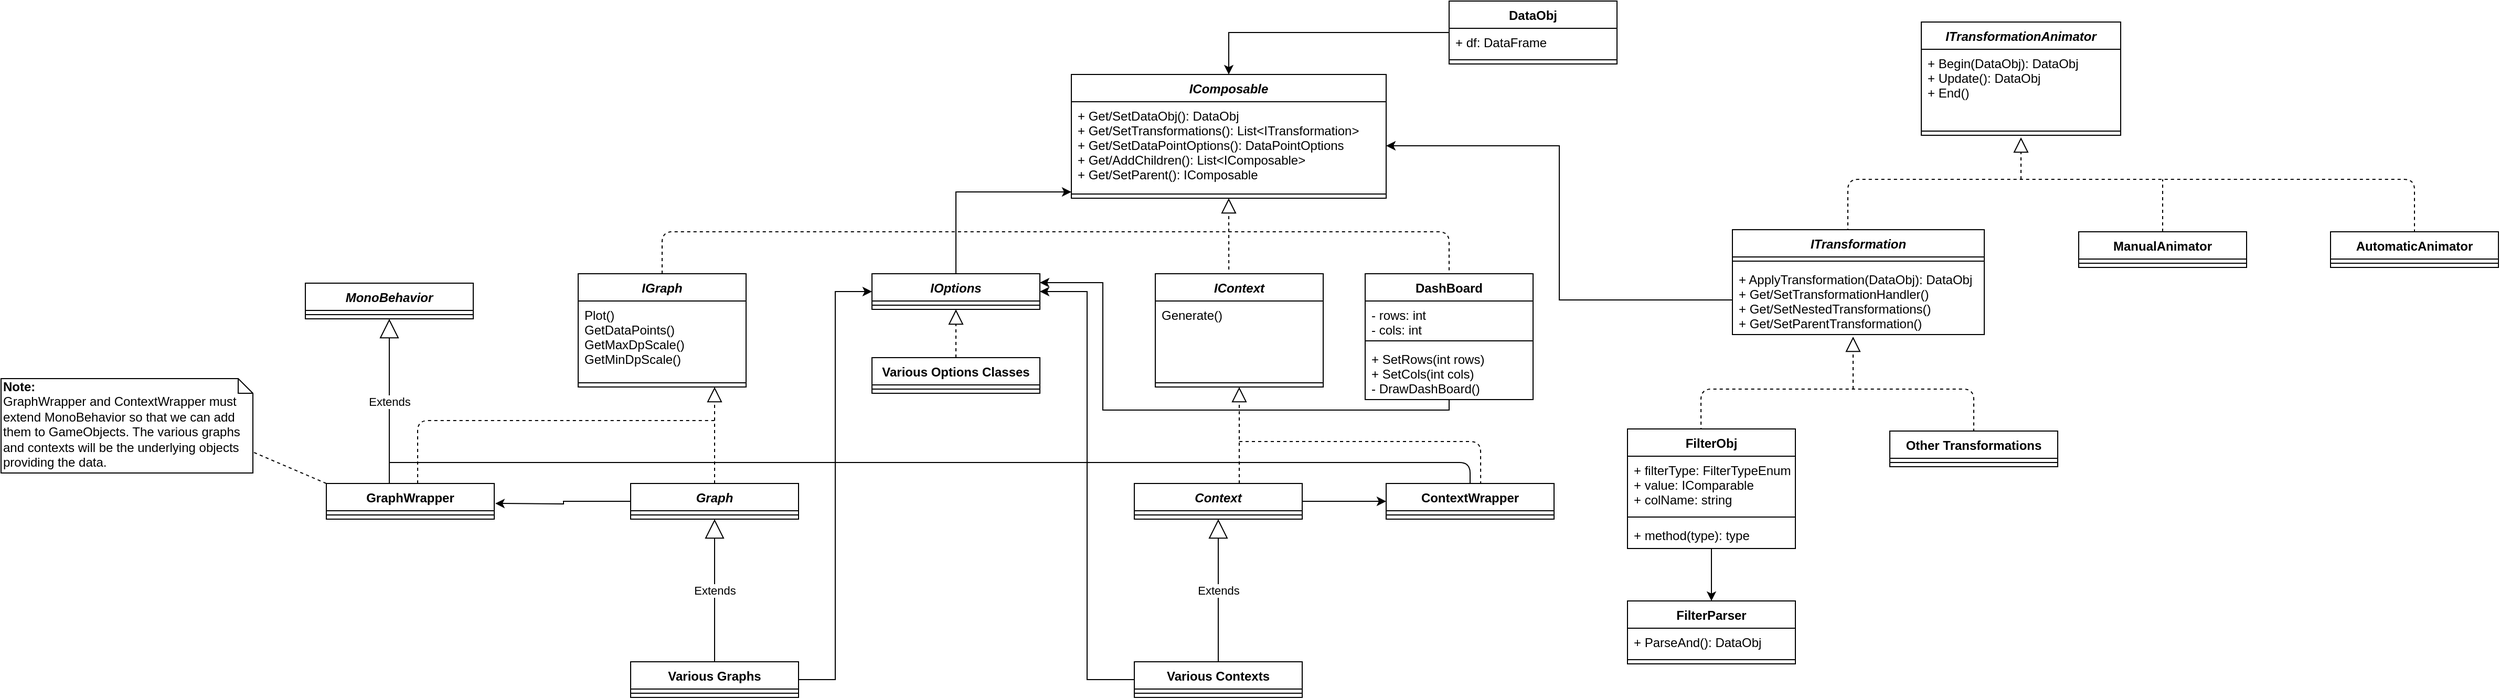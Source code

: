<mxfile version="12.9.2" type="device"><diagram id="s2ex4EzwJUwkdmEbl1qR" name="Page-1"><mxGraphModel dx="1871" dy="1572" grid="1" gridSize="10" guides="1" tooltips="1" connect="1" arrows="1" fold="1" page="1" pageScale="1" pageWidth="850" pageHeight="1100" math="0" shadow="0"><root><mxCell id="0"/><mxCell id="1" parent="0"/><mxCell id="EprrtX1Hm6NGbkrtEAa2-164" style="edgeStyle=orthogonalEdgeStyle;rounded=0;orthogonalLoop=1;jettySize=auto;html=1;exitX=0;exitY=0.5;exitDx=0;exitDy=0;entryX=1.006;entryY=0.808;entryDx=0;entryDy=0;entryPerimeter=0;" edge="1" parent="1" source="EprrtX1Hm6NGbkrtEAa2-7"><mxGeometry relative="1" as="geometry"><mxPoint x="-349.04" y="219.008" as="targetPoint"/></mxGeometry></mxCell><mxCell id="EprrtX1Hm6NGbkrtEAa2-7" value="Graph" style="swimlane;fontStyle=3;align=center;verticalAlign=top;childLayout=stackLayout;horizontal=1;startSize=26;horizontalStack=0;resizeParent=1;resizeParentMax=0;resizeLast=0;collapsible=1;marginBottom=0;" vertex="1" parent="1"><mxGeometry x="-220" y="200" width="160" height="34" as="geometry"/></mxCell><mxCell id="EprrtX1Hm6NGbkrtEAa2-155" value="" style="endArrow=block;dashed=1;endFill=0;endSize=12;html=1;exitX=0.5;exitY=0;exitDx=0;exitDy=0;" edge="1" parent="EprrtX1Hm6NGbkrtEAa2-7" source="EprrtX1Hm6NGbkrtEAa2-7"><mxGeometry width="160" relative="1" as="geometry"><mxPoint x="80" y="-60" as="sourcePoint"/><mxPoint x="80" y="-92" as="targetPoint"/></mxGeometry></mxCell><mxCell id="EprrtX1Hm6NGbkrtEAa2-9" value="" style="line;strokeWidth=1;fillColor=none;align=left;verticalAlign=middle;spacingTop=-1;spacingLeft=3;spacingRight=3;rotatable=0;labelPosition=right;points=[];portConstraint=eastwest;" vertex="1" parent="EprrtX1Hm6NGbkrtEAa2-7"><mxGeometry y="26" width="160" height="8" as="geometry"/></mxCell><mxCell id="EprrtX1Hm6NGbkrtEAa2-170" style="edgeStyle=orthogonalEdgeStyle;rounded=0;orthogonalLoop=1;jettySize=auto;html=1;exitX=1;exitY=0.5;exitDx=0;exitDy=0;entryX=0;entryY=0.5;entryDx=0;entryDy=0;" edge="1" parent="1" source="EprrtX1Hm6NGbkrtEAa2-11" target="EprrtX1Hm6NGbkrtEAa2-166"><mxGeometry relative="1" as="geometry"/></mxCell><mxCell id="EprrtX1Hm6NGbkrtEAa2-11" value="Context" style="swimlane;fontStyle=3;align=center;verticalAlign=top;childLayout=stackLayout;horizontal=1;startSize=26;horizontalStack=0;resizeParent=1;resizeParentMax=0;resizeLast=0;collapsible=1;marginBottom=0;" vertex="1" parent="1"><mxGeometry x="260" y="200" width="160" height="34" as="geometry"/></mxCell><mxCell id="EprrtX1Hm6NGbkrtEAa2-156" value="" style="endArrow=block;dashed=1;endFill=0;endSize=12;html=1;entryX=0.5;entryY=1;entryDx=0;entryDy=0;" edge="1" parent="EprrtX1Hm6NGbkrtEAa2-11" target="EprrtX1Hm6NGbkrtEAa2-148"><mxGeometry width="160" relative="1" as="geometry"><mxPoint x="100" as="sourcePoint"/><mxPoint x="260" as="targetPoint"/></mxGeometry></mxCell><mxCell id="EprrtX1Hm6NGbkrtEAa2-13" value="" style="line;strokeWidth=1;fillColor=none;align=left;verticalAlign=middle;spacingTop=-1;spacingLeft=3;spacingRight=3;rotatable=0;labelPosition=right;points=[];portConstraint=eastwest;" vertex="1" parent="EprrtX1Hm6NGbkrtEAa2-11"><mxGeometry y="26" width="160" height="8" as="geometry"/></mxCell><mxCell id="EprrtX1Hm6NGbkrtEAa2-165" value="" style="endArrow=none;dashed=1;html=1;entryX=0.563;entryY=0.029;entryDx=0;entryDy=0;entryPerimeter=0;" edge="1" parent="EprrtX1Hm6NGbkrtEAa2-11" target="EprrtX1Hm6NGbkrtEAa2-166"><mxGeometry width="50" height="50" relative="1" as="geometry"><mxPoint x="100" y="-40" as="sourcePoint"/><mxPoint x="280" y="-40" as="targetPoint"/><Array as="points"><mxPoint x="330" y="-40"/></Array></mxGeometry></mxCell><mxCell id="EprrtX1Hm6NGbkrtEAa2-27" value="Extends" style="endArrow=block;endSize=16;endFill=0;html=1;entryX=0.5;entryY=1;entryDx=0;entryDy=0;exitX=0.5;exitY=0;exitDx=0;exitDy=0;" edge="1" parent="1" source="EprrtX1Hm6NGbkrtEAa2-26" target="EprrtX1Hm6NGbkrtEAa2-11"><mxGeometry width="160" relative="1" as="geometry"><mxPoint x="320" y="320" as="sourcePoint"/><mxPoint x="480" y="320" as="targetPoint"/></mxGeometry></mxCell><mxCell id="EprrtX1Hm6NGbkrtEAa2-190" style="edgeStyle=orthogonalEdgeStyle;rounded=0;orthogonalLoop=1;jettySize=auto;html=1;exitX=1;exitY=0.5;exitDx=0;exitDy=0;entryX=0;entryY=0.5;entryDx=0;entryDy=0;" edge="1" parent="1" source="EprrtX1Hm6NGbkrtEAa2-21" target="EprrtX1Hm6NGbkrtEAa2-179"><mxGeometry relative="1" as="geometry"/></mxCell><mxCell id="EprrtX1Hm6NGbkrtEAa2-21" value="Various Graphs" style="swimlane;fontStyle=1;align=center;verticalAlign=top;childLayout=stackLayout;horizontal=1;startSize=26;horizontalStack=0;resizeParent=1;resizeParentMax=0;resizeLast=0;collapsible=1;marginBottom=0;" vertex="1" parent="1"><mxGeometry x="-220" y="370" width="160" height="34" as="geometry"/></mxCell><mxCell id="EprrtX1Hm6NGbkrtEAa2-25" value="Extends" style="endArrow=block;endSize=16;endFill=0;html=1;entryX=0.5;entryY=1;entryDx=0;entryDy=0;" edge="1" parent="EprrtX1Hm6NGbkrtEAa2-21" target="EprrtX1Hm6NGbkrtEAa2-7"><mxGeometry width="160" relative="1" as="geometry"><mxPoint x="80" as="sourcePoint"/><mxPoint x="240" as="targetPoint"/></mxGeometry></mxCell><mxCell id="EprrtX1Hm6NGbkrtEAa2-23" value="" style="line;strokeWidth=1;fillColor=none;align=left;verticalAlign=middle;spacingTop=-1;spacingLeft=3;spacingRight=3;rotatable=0;labelPosition=right;points=[];portConstraint=eastwest;" vertex="1" parent="EprrtX1Hm6NGbkrtEAa2-21"><mxGeometry y="26" width="160" height="8" as="geometry"/></mxCell><mxCell id="EprrtX1Hm6NGbkrtEAa2-191" style="edgeStyle=orthogonalEdgeStyle;rounded=0;orthogonalLoop=1;jettySize=auto;html=1;exitX=0;exitY=0.5;exitDx=0;exitDy=0;entryX=1;entryY=0.5;entryDx=0;entryDy=0;" edge="1" parent="1" source="EprrtX1Hm6NGbkrtEAa2-26" target="EprrtX1Hm6NGbkrtEAa2-179"><mxGeometry relative="1" as="geometry"/></mxCell><mxCell id="EprrtX1Hm6NGbkrtEAa2-26" value="Various Contexts" style="swimlane;fontStyle=1;align=center;verticalAlign=top;childLayout=stackLayout;horizontal=1;startSize=26;horizontalStack=0;resizeParent=1;resizeParentMax=0;resizeLast=0;collapsible=1;marginBottom=0;" vertex="1" parent="1"><mxGeometry x="260" y="370" width="160" height="34" as="geometry"/></mxCell><mxCell id="EprrtX1Hm6NGbkrtEAa2-28" value="" style="line;strokeWidth=1;fillColor=none;align=left;verticalAlign=middle;spacingTop=-1;spacingLeft=3;spacingRight=3;rotatable=0;labelPosition=right;points=[];portConstraint=eastwest;" vertex="1" parent="EprrtX1Hm6NGbkrtEAa2-26"><mxGeometry y="26" width="160" height="8" as="geometry"/></mxCell><mxCell id="EprrtX1Hm6NGbkrtEAa2-95" style="edgeStyle=orthogonalEdgeStyle;rounded=0;orthogonalLoop=1;jettySize=auto;html=1;entryX=0.5;entryY=0;entryDx=0;entryDy=0;entryPerimeter=0;" edge="1" parent="1" source="EprrtX1Hm6NGbkrtEAa2-87" target="EprrtX1Hm6NGbkrtEAa2-96"><mxGeometry relative="1" as="geometry"><mxPoint x="810" y="354" as="targetPoint"/></mxGeometry></mxCell><mxCell id="EprrtX1Hm6NGbkrtEAa2-101" value="" style="endArrow=block;dashed=1;endFill=0;endSize=12;html=1;" edge="1" parent="1"><mxGeometry width="160" relative="1" as="geometry"><mxPoint x="945" y="110" as="sourcePoint"/><mxPoint x="945" y="60" as="targetPoint"/></mxGeometry></mxCell><mxCell id="EprrtX1Hm6NGbkrtEAa2-102" value="" style="endArrow=none;dashed=1;html=1;exitX=0.438;exitY=0.018;exitDx=0;exitDy=0;exitPerimeter=0;" edge="1" parent="1" source="EprrtX1Hm6NGbkrtEAa2-87"><mxGeometry width="50" height="50" relative="1" as="geometry"><mxPoint x="800" y="140" as="sourcePoint"/><mxPoint x="1060" y="150" as="targetPoint"/><Array as="points"><mxPoint x="800" y="110"/><mxPoint x="1060" y="110"/></Array></mxGeometry></mxCell><mxCell id="EprrtX1Hm6NGbkrtEAa2-115" value="" style="endArrow=block;dashed=1;endFill=0;endSize=12;html=1;entryX=0.5;entryY=1;entryDx=0;entryDy=0;" edge="1" parent="1"><mxGeometry width="160" relative="1" as="geometry"><mxPoint x="1105" y="-90" as="sourcePoint"/><mxPoint x="1105" y="-130" as="targetPoint"/></mxGeometry></mxCell><mxCell id="EprrtX1Hm6NGbkrtEAa2-129" value="" style="endArrow=none;dashed=1;html=1;entryX=0.5;entryY=0;entryDx=0;entryDy=0;" edge="1" parent="1" target="EprrtX1Hm6NGbkrtEAa2-127"><mxGeometry width="50" height="50" relative="1" as="geometry"><mxPoint x="940" y="-40" as="sourcePoint"/><mxPoint x="990" y="-90" as="targetPoint"/><Array as="points"><mxPoint x="940" y="-90"/><mxPoint x="1480" y="-90"/></Array></mxGeometry></mxCell><mxCell id="EprrtX1Hm6NGbkrtEAa2-130" value="" style="endArrow=none;dashed=1;html=1;exitX=0.5;exitY=0;exitDx=0;exitDy=0;" edge="1" parent="1" source="EprrtX1Hm6NGbkrtEAa2-125"><mxGeometry width="50" height="50" relative="1" as="geometry"><mxPoint x="1250" y="-20" as="sourcePoint"/><mxPoint x="1240" y="-90" as="targetPoint"/></mxGeometry></mxCell><mxCell id="EprrtX1Hm6NGbkrtEAa2-3" value="IComposable" style="swimlane;fontStyle=3;align=center;verticalAlign=top;childLayout=stackLayout;horizontal=1;startSize=26;horizontalStack=0;resizeParent=1;resizeParentMax=0;resizeLast=0;collapsible=1;marginBottom=0;" vertex="1" parent="1"><mxGeometry x="200" y="-190" width="300" height="118" as="geometry"/></mxCell><mxCell id="EprrtX1Hm6NGbkrtEAa2-4" value="+ Get/SetDataObj(): DataObj&#10;+ Get/SetTransformations(): List&lt;ITransformation&gt;&#10;+ Get/SetDataPointOptions(): DataPointOptions&#10;+ Get/AddChildren(): List&lt;IComposable&gt;&#10;+ Get/SetParent(): IComposable" style="text;strokeColor=none;fillColor=none;align=left;verticalAlign=top;spacingLeft=4;spacingRight=4;overflow=hidden;rotatable=0;points=[[0,0.5],[1,0.5]];portConstraint=eastwest;" vertex="1" parent="EprrtX1Hm6NGbkrtEAa2-3"><mxGeometry y="26" width="300" height="84" as="geometry"/></mxCell><mxCell id="EprrtX1Hm6NGbkrtEAa2-5" value="" style="line;strokeWidth=1;fillColor=none;align=left;verticalAlign=middle;spacingTop=-1;spacingLeft=3;spacingRight=3;rotatable=0;labelPosition=right;points=[];portConstraint=eastwest;" vertex="1" parent="EprrtX1Hm6NGbkrtEAa2-3"><mxGeometry y="110" width="300" height="8" as="geometry"/></mxCell><mxCell id="EprrtX1Hm6NGbkrtEAa2-151" value="" style="endArrow=block;dashed=1;endFill=0;endSize=12;html=1;entryX=0.5;entryY=1;entryDx=0;entryDy=0;exitX=0.438;exitY=-0.037;exitDx=0;exitDy=0;exitPerimeter=0;" edge="1" parent="1" source="EprrtX1Hm6NGbkrtEAa2-148" target="EprrtX1Hm6NGbkrtEAa2-3"><mxGeometry width="160" relative="1" as="geometry"><mxPoint x="350" y="-40" as="sourcePoint"/><mxPoint x="340" y="-40" as="targetPoint"/></mxGeometry></mxCell><mxCell id="EprrtX1Hm6NGbkrtEAa2-117" value="ITransformationAnimator" style="swimlane;fontStyle=3;align=center;verticalAlign=top;childLayout=stackLayout;horizontal=1;startSize=26;horizontalStack=0;resizeParent=1;resizeParentMax=0;resizeLast=0;collapsible=1;marginBottom=0;" vertex="1" parent="1"><mxGeometry x="1010" y="-240" width="190" height="108" as="geometry"/></mxCell><mxCell id="EprrtX1Hm6NGbkrtEAa2-118" value="+ Begin(DataObj): DataObj&#10;+ Update(): DataObj&#10;+ End()" style="text;strokeColor=none;fillColor=none;align=left;verticalAlign=top;spacingLeft=4;spacingRight=4;overflow=hidden;rotatable=0;points=[[0,0.5],[1,0.5]];portConstraint=eastwest;" vertex="1" parent="EprrtX1Hm6NGbkrtEAa2-117"><mxGeometry y="26" width="190" height="74" as="geometry"/></mxCell><mxCell id="EprrtX1Hm6NGbkrtEAa2-119" value="" style="line;strokeWidth=1;fillColor=none;align=left;verticalAlign=middle;spacingTop=-1;spacingLeft=3;spacingRight=3;rotatable=0;labelPosition=right;points=[];portConstraint=eastwest;" vertex="1" parent="EprrtX1Hm6NGbkrtEAa2-117"><mxGeometry y="100" width="190" height="8" as="geometry"/></mxCell><mxCell id="EprrtX1Hm6NGbkrtEAa2-125" value="ManualAnimator" style="swimlane;fontStyle=1;align=center;verticalAlign=top;childLayout=stackLayout;horizontal=1;startSize=26;horizontalStack=0;resizeParent=1;resizeParentMax=0;resizeLast=0;collapsible=1;marginBottom=0;" vertex="1" parent="1"><mxGeometry x="1160" y="-40" width="160" height="34" as="geometry"/></mxCell><mxCell id="EprrtX1Hm6NGbkrtEAa2-126" value="" style="line;strokeWidth=1;fillColor=none;align=left;verticalAlign=middle;spacingTop=-1;spacingLeft=3;spacingRight=3;rotatable=0;labelPosition=right;points=[];portConstraint=eastwest;" vertex="1" parent="EprrtX1Hm6NGbkrtEAa2-125"><mxGeometry y="26" width="160" height="8" as="geometry"/></mxCell><mxCell id="EprrtX1Hm6NGbkrtEAa2-67" value="ITransformation" style="swimlane;fontStyle=3;align=center;verticalAlign=top;childLayout=stackLayout;horizontal=1;startSize=26;horizontalStack=0;resizeParent=1;resizeParentMax=0;resizeLast=0;collapsible=1;marginBottom=0;" vertex="1" parent="1"><mxGeometry x="830" y="-42" width="240" height="100" as="geometry"/></mxCell><mxCell id="EprrtX1Hm6NGbkrtEAa2-69" value="" style="line;strokeWidth=1;fillColor=none;align=left;verticalAlign=middle;spacingTop=-1;spacingLeft=3;spacingRight=3;rotatable=0;labelPosition=right;points=[];portConstraint=eastwest;" vertex="1" parent="EprrtX1Hm6NGbkrtEAa2-67"><mxGeometry y="26" width="240" height="8" as="geometry"/></mxCell><mxCell id="EprrtX1Hm6NGbkrtEAa2-70" value="+ ApplyTransformation(DataObj): DataObj&#10;+ Get/SetTransformationHandler()&#10;+ Get/SetNestedTransformations()&#10;+ Get/SetParentTransformation()" style="text;strokeColor=none;fillColor=none;align=left;verticalAlign=top;spacingLeft=4;spacingRight=4;overflow=hidden;rotatable=0;points=[[0,0.5],[1,0.5]];portConstraint=eastwest;" vertex="1" parent="EprrtX1Hm6NGbkrtEAa2-67"><mxGeometry y="34" width="240" height="66" as="geometry"/></mxCell><mxCell id="EprrtX1Hm6NGbkrtEAa2-127" value="AutomaticAnimator" style="swimlane;fontStyle=1;align=center;verticalAlign=top;childLayout=stackLayout;horizontal=1;startSize=26;horizontalStack=0;resizeParent=1;resizeParentMax=0;resizeLast=0;collapsible=1;marginBottom=0;" vertex="1" parent="1"><mxGeometry x="1400" y="-40" width="160" height="34" as="geometry"/></mxCell><mxCell id="EprrtX1Hm6NGbkrtEAa2-128" value="" style="line;strokeWidth=1;fillColor=none;align=left;verticalAlign=middle;spacingTop=-1;spacingLeft=3;spacingRight=3;rotatable=0;labelPosition=right;points=[];portConstraint=eastwest;" vertex="1" parent="EprrtX1Hm6NGbkrtEAa2-127"><mxGeometry y="26" width="160" height="8" as="geometry"/></mxCell><mxCell id="EprrtX1Hm6NGbkrtEAa2-153" style="edgeStyle=orthogonalEdgeStyle;rounded=0;orthogonalLoop=1;jettySize=auto;html=1;exitX=0;exitY=0.5;exitDx=0;exitDy=0;entryX=1;entryY=0.5;entryDx=0;entryDy=0;" edge="1" parent="1" source="EprrtX1Hm6NGbkrtEAa2-70" target="EprrtX1Hm6NGbkrtEAa2-4"><mxGeometry relative="1" as="geometry"/></mxCell><mxCell id="EprrtX1Hm6NGbkrtEAa2-143" value="IGraph" style="swimlane;fontStyle=3;align=center;verticalAlign=top;childLayout=stackLayout;horizontal=1;startSize=26;horizontalStack=0;resizeParent=1;resizeParentMax=0;resizeLast=0;collapsible=1;marginBottom=0;" vertex="1" parent="1"><mxGeometry x="-270" width="160" height="108" as="geometry"/></mxCell><mxCell id="EprrtX1Hm6NGbkrtEAa2-144" value="Plot()&#10;GetDataPoints()&#10;GetMaxDpScale()&#10;GetMinDpScale()" style="text;strokeColor=none;fillColor=none;align=left;verticalAlign=top;spacingLeft=4;spacingRight=4;overflow=hidden;rotatable=0;points=[[0,0.5],[1,0.5]];portConstraint=eastwest;" vertex="1" parent="EprrtX1Hm6NGbkrtEAa2-143"><mxGeometry y="26" width="160" height="74" as="geometry"/></mxCell><mxCell id="EprrtX1Hm6NGbkrtEAa2-145" value="" style="line;strokeWidth=1;fillColor=none;align=left;verticalAlign=middle;spacingTop=-1;spacingLeft=3;spacingRight=3;rotatable=0;labelPosition=right;points=[];portConstraint=eastwest;" vertex="1" parent="EprrtX1Hm6NGbkrtEAa2-143"><mxGeometry y="100" width="160" height="8" as="geometry"/></mxCell><mxCell id="EprrtX1Hm6NGbkrtEAa2-148" value="IContext" style="swimlane;fontStyle=3;align=center;verticalAlign=top;childLayout=stackLayout;horizontal=1;startSize=26;horizontalStack=0;resizeParent=1;resizeParentMax=0;resizeLast=0;collapsible=1;marginBottom=0;" vertex="1" parent="1"><mxGeometry x="280" width="160" height="108" as="geometry"/></mxCell><mxCell id="EprrtX1Hm6NGbkrtEAa2-149" value="Generate()" style="text;strokeColor=none;fillColor=none;align=left;verticalAlign=top;spacingLeft=4;spacingRight=4;overflow=hidden;rotatable=0;points=[[0,0.5],[1,0.5]];portConstraint=eastwest;" vertex="1" parent="EprrtX1Hm6NGbkrtEAa2-148"><mxGeometry y="26" width="160" height="74" as="geometry"/></mxCell><mxCell id="EprrtX1Hm6NGbkrtEAa2-150" value="" style="line;strokeWidth=1;fillColor=none;align=left;verticalAlign=middle;spacingTop=-1;spacingLeft=3;spacingRight=3;rotatable=0;labelPosition=right;points=[];portConstraint=eastwest;" vertex="1" parent="EprrtX1Hm6NGbkrtEAa2-148"><mxGeometry y="100" width="160" height="8" as="geometry"/></mxCell><mxCell id="EprrtX1Hm6NGbkrtEAa2-197" style="edgeStyle=orthogonalEdgeStyle;rounded=0;orthogonalLoop=1;jettySize=auto;html=1;entryX=1;entryY=0.25;entryDx=0;entryDy=0;" edge="1" parent="1" source="EprrtX1Hm6NGbkrtEAa2-31" target="EprrtX1Hm6NGbkrtEAa2-179"><mxGeometry relative="1" as="geometry"><Array as="points"><mxPoint x="560" y="130"/><mxPoint x="230" y="130"/><mxPoint x="230" y="9"/></Array></mxGeometry></mxCell><mxCell id="EprrtX1Hm6NGbkrtEAa2-31" value="DashBoard" style="swimlane;fontStyle=1;align=center;verticalAlign=top;childLayout=stackLayout;horizontal=1;startSize=26;horizontalStack=0;resizeParent=1;resizeParentMax=0;resizeLast=0;collapsible=1;marginBottom=0;" vertex="1" parent="1"><mxGeometry x="480" width="160" height="120" as="geometry"/></mxCell><mxCell id="EprrtX1Hm6NGbkrtEAa2-32" value="- rows: int&#10;- cols: int" style="text;strokeColor=none;fillColor=none;align=left;verticalAlign=top;spacingLeft=4;spacingRight=4;overflow=hidden;rotatable=0;points=[[0,0.5],[1,0.5]];portConstraint=eastwest;" vertex="1" parent="EprrtX1Hm6NGbkrtEAa2-31"><mxGeometry y="26" width="160" height="34" as="geometry"/></mxCell><mxCell id="EprrtX1Hm6NGbkrtEAa2-33" value="" style="line;strokeWidth=1;fillColor=none;align=left;verticalAlign=middle;spacingTop=-1;spacingLeft=3;spacingRight=3;rotatable=0;labelPosition=right;points=[];portConstraint=eastwest;" vertex="1" parent="EprrtX1Hm6NGbkrtEAa2-31"><mxGeometry y="60" width="160" height="8" as="geometry"/></mxCell><mxCell id="EprrtX1Hm6NGbkrtEAa2-34" value="+ SetRows(int rows)&#10;+ SetCols(int cols)&#10;- DrawDashBoard()" style="text;strokeColor=none;fillColor=none;align=left;verticalAlign=top;spacingLeft=4;spacingRight=4;overflow=hidden;rotatable=0;points=[[0,0.5],[1,0.5]];portConstraint=eastwest;" vertex="1" parent="EprrtX1Hm6NGbkrtEAa2-31"><mxGeometry y="68" width="160" height="52" as="geometry"/></mxCell><mxCell id="EprrtX1Hm6NGbkrtEAa2-159" value="" style="endArrow=none;dashed=1;html=1;exitX=0.544;exitY=0;exitDx=0;exitDy=0;exitPerimeter=0;" edge="1" parent="1" source="EprrtX1Hm6NGbkrtEAa2-160"><mxGeometry width="50" height="50" relative="1" as="geometry"><mxPoint x="-340" y="140" as="sourcePoint"/><mxPoint x="-140" y="140" as="targetPoint"/><Array as="points"><mxPoint x="-423" y="140"/></Array></mxGeometry></mxCell><mxCell id="EprrtX1Hm6NGbkrtEAa2-160" value="GraphWrapper" style="swimlane;fontStyle=1;align=center;verticalAlign=top;childLayout=stackLayout;horizontal=1;startSize=26;horizontalStack=0;resizeParent=1;resizeParentMax=0;resizeLast=0;collapsible=1;marginBottom=0;" vertex="1" parent="1"><mxGeometry x="-510" y="200" width="160" height="34" as="geometry"/></mxCell><mxCell id="EprrtX1Hm6NGbkrtEAa2-162" value="" style="line;strokeWidth=1;fillColor=none;align=left;verticalAlign=middle;spacingTop=-1;spacingLeft=3;spacingRight=3;rotatable=0;labelPosition=right;points=[];portConstraint=eastwest;" vertex="1" parent="EprrtX1Hm6NGbkrtEAa2-160"><mxGeometry y="26" width="160" height="8" as="geometry"/></mxCell><mxCell id="EprrtX1Hm6NGbkrtEAa2-166" value="ContextWrapper" style="swimlane;fontStyle=1;align=center;verticalAlign=top;childLayout=stackLayout;horizontal=1;startSize=26;horizontalStack=0;resizeParent=1;resizeParentMax=0;resizeLast=0;collapsible=1;marginBottom=0;" vertex="1" parent="1"><mxGeometry x="500" y="200" width="160" height="34" as="geometry"/></mxCell><mxCell id="EprrtX1Hm6NGbkrtEAa2-168" value="" style="line;strokeWidth=1;fillColor=none;align=left;verticalAlign=middle;spacingTop=-1;spacingLeft=3;spacingRight=3;rotatable=0;labelPosition=right;points=[];portConstraint=eastwest;" vertex="1" parent="EprrtX1Hm6NGbkrtEAa2-166"><mxGeometry y="26" width="160" height="8" as="geometry"/></mxCell><mxCell id="EprrtX1Hm6NGbkrtEAa2-171" value="MonoBehavior" style="swimlane;fontStyle=3;align=center;verticalAlign=top;childLayout=stackLayout;horizontal=1;startSize=26;horizontalStack=0;resizeParent=1;resizeParentMax=0;resizeLast=0;collapsible=1;marginBottom=0;" vertex="1" parent="1"><mxGeometry x="-530" y="9" width="160" height="34" as="geometry"/></mxCell><mxCell id="EprrtX1Hm6NGbkrtEAa2-173" value="" style="line;strokeWidth=1;fillColor=none;align=left;verticalAlign=middle;spacingTop=-1;spacingLeft=3;spacingRight=3;rotatable=0;labelPosition=right;points=[];portConstraint=eastwest;" vertex="1" parent="EprrtX1Hm6NGbkrtEAa2-171"><mxGeometry y="26" width="160" height="8" as="geometry"/></mxCell><mxCell id="EprrtX1Hm6NGbkrtEAa2-175" value="Extends" style="endArrow=block;endSize=16;endFill=0;html=1;entryX=0.5;entryY=1;entryDx=0;entryDy=0;" edge="1" parent="1" target="EprrtX1Hm6NGbkrtEAa2-171"><mxGeometry width="160" relative="1" as="geometry"><mxPoint x="-450" y="200" as="sourcePoint"/><mxPoint x="-280" y="200" as="targetPoint"/></mxGeometry></mxCell><mxCell id="EprrtX1Hm6NGbkrtEAa2-176" value="" style="endArrow=none;html=1;entryX=0.5;entryY=0;entryDx=0;entryDy=0;" edge="1" parent="1" target="EprrtX1Hm6NGbkrtEAa2-166"><mxGeometry width="50" height="50" relative="1" as="geometry"><mxPoint x="-450" y="180" as="sourcePoint"/><mxPoint x="572" y="180" as="targetPoint"/><Array as="points"><mxPoint x="580" y="180"/></Array></mxGeometry></mxCell><mxCell id="EprrtX1Hm6NGbkrtEAa2-154" value="" style="endArrow=none;dashed=1;html=1;entryX=0.5;entryY=0;entryDx=0;entryDy=0;exitX=0.5;exitY=0;exitDx=0;exitDy=0;" edge="1" parent="1" source="EprrtX1Hm6NGbkrtEAa2-143" target="EprrtX1Hm6NGbkrtEAa2-31"><mxGeometry width="50" height="50" relative="1" as="geometry"><mxPoint x="360" y="-40" as="sourcePoint"/><mxPoint x="410" y="-90" as="targetPoint"/><Array as="points"><mxPoint x="-190" y="-40"/><mxPoint x="70" y="-40"/><mxPoint x="560" y="-40"/></Array></mxGeometry></mxCell><mxCell id="EprrtX1Hm6NGbkrtEAa2-87" value="FilterObj" style="swimlane;fontStyle=1;align=center;verticalAlign=top;childLayout=stackLayout;horizontal=1;startSize=26;horizontalStack=0;resizeParent=1;resizeParentMax=0;resizeLast=0;collapsible=1;marginBottom=0;" vertex="1" parent="1"><mxGeometry x="730" y="148" width="160" height="114" as="geometry"/></mxCell><mxCell id="EprrtX1Hm6NGbkrtEAa2-88" value="+ filterType: FilterTypeEnum&#10;+ value: IComparable&#10;+ colName: string" style="text;strokeColor=none;fillColor=none;align=left;verticalAlign=top;spacingLeft=4;spacingRight=4;overflow=hidden;rotatable=0;points=[[0,0.5],[1,0.5]];portConstraint=eastwest;" vertex="1" parent="EprrtX1Hm6NGbkrtEAa2-87"><mxGeometry y="26" width="160" height="54" as="geometry"/></mxCell><mxCell id="EprrtX1Hm6NGbkrtEAa2-89" value="" style="line;strokeWidth=1;fillColor=none;align=left;verticalAlign=middle;spacingTop=-1;spacingLeft=3;spacingRight=3;rotatable=0;labelPosition=right;points=[];portConstraint=eastwest;" vertex="1" parent="EprrtX1Hm6NGbkrtEAa2-87"><mxGeometry y="80" width="160" height="8" as="geometry"/></mxCell><mxCell id="EprrtX1Hm6NGbkrtEAa2-90" value="+ method(type): type" style="text;strokeColor=none;fillColor=none;align=left;verticalAlign=top;spacingLeft=4;spacingRight=4;overflow=hidden;rotatable=0;points=[[0,0.5],[1,0.5]];portConstraint=eastwest;" vertex="1" parent="EprrtX1Hm6NGbkrtEAa2-87"><mxGeometry y="88" width="160" height="26" as="geometry"/></mxCell><mxCell id="EprrtX1Hm6NGbkrtEAa2-108" value="Other Transformations" style="swimlane;fontStyle=1;align=center;verticalAlign=top;childLayout=stackLayout;horizontal=1;startSize=26;horizontalStack=0;resizeParent=1;resizeParentMax=0;resizeLast=0;collapsible=1;marginBottom=0;" vertex="1" parent="1"><mxGeometry x="980" y="150" width="160" height="34" as="geometry"/></mxCell><mxCell id="EprrtX1Hm6NGbkrtEAa2-110" value="" style="line;strokeWidth=1;fillColor=none;align=left;verticalAlign=middle;spacingTop=-1;spacingLeft=3;spacingRight=3;rotatable=0;labelPosition=right;points=[];portConstraint=eastwest;" vertex="1" parent="EprrtX1Hm6NGbkrtEAa2-108"><mxGeometry y="26" width="160" height="8" as="geometry"/></mxCell><mxCell id="EprrtX1Hm6NGbkrtEAa2-96" value="FilterParser" style="swimlane;fontStyle=1;align=center;verticalAlign=top;childLayout=stackLayout;horizontal=1;startSize=26;horizontalStack=0;resizeParent=1;resizeParentMax=0;resizeLast=0;collapsible=1;marginBottom=0;" vertex="1" parent="1"><mxGeometry x="730" y="312" width="160" height="60" as="geometry"/></mxCell><mxCell id="EprrtX1Hm6NGbkrtEAa2-99" value="+ ParseAnd(): DataObj" style="text;strokeColor=none;fillColor=none;align=left;verticalAlign=top;spacingLeft=4;spacingRight=4;overflow=hidden;rotatable=0;points=[[0,0.5],[1,0.5]];portConstraint=eastwest;" vertex="1" parent="EprrtX1Hm6NGbkrtEAa2-96"><mxGeometry y="26" width="160" height="26" as="geometry"/></mxCell><mxCell id="EprrtX1Hm6NGbkrtEAa2-98" value="" style="line;strokeWidth=1;fillColor=none;align=left;verticalAlign=middle;spacingTop=-1;spacingLeft=3;spacingRight=3;rotatable=0;labelPosition=right;points=[];portConstraint=eastwest;" vertex="1" parent="EprrtX1Hm6NGbkrtEAa2-96"><mxGeometry y="52" width="160" height="8" as="geometry"/></mxCell><mxCell id="EprrtX1Hm6NGbkrtEAa2-177" value="&lt;b&gt;Note:&lt;/b&gt;&lt;br&gt;GraphWrapper and ContextWrapper must extend MonoBehavior so that we can add them to GameObjects. The various graphs and contexts will be the underlying objects providing the data." style="shape=note;whiteSpace=wrap;html=1;size=14;verticalAlign=top;align=left;spacingTop=-6;" vertex="1" parent="1"><mxGeometry x="-820" y="100" width="240" height="90" as="geometry"/></mxCell><mxCell id="EprrtX1Hm6NGbkrtEAa2-178" value="" style="endArrow=none;dashed=1;html=1;exitX=0;exitY=0;exitDx=0;exitDy=0;" edge="1" parent="1" source="EprrtX1Hm6NGbkrtEAa2-160"><mxGeometry width="50" height="50" relative="1" as="geometry"><mxPoint x="-630" y="220" as="sourcePoint"/><mxPoint x="-580" y="170" as="targetPoint"/></mxGeometry></mxCell><mxCell id="EprrtX1Hm6NGbkrtEAa2-188" style="edgeStyle=orthogonalEdgeStyle;rounded=0;orthogonalLoop=1;jettySize=auto;html=1;exitX=0.5;exitY=0;exitDx=0;exitDy=0;" edge="1" parent="1" source="EprrtX1Hm6NGbkrtEAa2-179"><mxGeometry relative="1" as="geometry"><mxPoint x="200" y="-78" as="targetPoint"/><Array as="points"><mxPoint x="90" y="-78"/></Array></mxGeometry></mxCell><mxCell id="EprrtX1Hm6NGbkrtEAa2-179" value="IOptions" style="swimlane;fontStyle=3;align=center;verticalAlign=top;childLayout=stackLayout;horizontal=1;startSize=26;horizontalStack=0;resizeParent=1;resizeParentMax=0;resizeLast=0;collapsible=1;marginBottom=0;" vertex="1" parent="1"><mxGeometry x="10" width="160" height="34" as="geometry"/></mxCell><mxCell id="EprrtX1Hm6NGbkrtEAa2-181" value="" style="line;strokeWidth=1;fillColor=none;align=left;verticalAlign=middle;spacingTop=-1;spacingLeft=3;spacingRight=3;rotatable=0;labelPosition=right;points=[];portConstraint=eastwest;" vertex="1" parent="EprrtX1Hm6NGbkrtEAa2-179"><mxGeometry y="26" width="160" height="8" as="geometry"/></mxCell><mxCell id="EprrtX1Hm6NGbkrtEAa2-183" value="Various Options Classes" style="swimlane;fontStyle=1;align=center;verticalAlign=top;childLayout=stackLayout;horizontal=1;startSize=26;horizontalStack=0;resizeParent=1;resizeParentMax=0;resizeLast=0;collapsible=1;marginBottom=0;" vertex="1" parent="1"><mxGeometry x="10" y="80" width="160" height="34" as="geometry"/></mxCell><mxCell id="EprrtX1Hm6NGbkrtEAa2-187" value="" style="endArrow=block;dashed=1;endFill=0;endSize=12;html=1;entryX=0.5;entryY=1;entryDx=0;entryDy=0;" edge="1" parent="EprrtX1Hm6NGbkrtEAa2-183" target="EprrtX1Hm6NGbkrtEAa2-179"><mxGeometry width="160" relative="1" as="geometry"><mxPoint x="80" as="sourcePoint"/><mxPoint x="240" as="targetPoint"/></mxGeometry></mxCell><mxCell id="EprrtX1Hm6NGbkrtEAa2-185" value="" style="line;strokeWidth=1;fillColor=none;align=left;verticalAlign=middle;spacingTop=-1;spacingLeft=3;spacingRight=3;rotatable=0;labelPosition=right;points=[];portConstraint=eastwest;" vertex="1" parent="EprrtX1Hm6NGbkrtEAa2-183"><mxGeometry y="26" width="160" height="8" as="geometry"/></mxCell><mxCell id="EprrtX1Hm6NGbkrtEAa2-196" style="edgeStyle=orthogonalEdgeStyle;rounded=0;orthogonalLoop=1;jettySize=auto;html=1;entryX=0.5;entryY=0;entryDx=0;entryDy=0;" edge="1" parent="1" source="EprrtX1Hm6NGbkrtEAa2-137" target="EprrtX1Hm6NGbkrtEAa2-3"><mxGeometry relative="1" as="geometry"/></mxCell><mxCell id="EprrtX1Hm6NGbkrtEAa2-137" value="DataObj" style="swimlane;fontStyle=1;align=center;verticalAlign=top;childLayout=stackLayout;horizontal=1;startSize=26;horizontalStack=0;resizeParent=1;resizeParentMax=0;resizeLast=0;collapsible=1;marginBottom=0;" vertex="1" parent="1"><mxGeometry x="560" y="-260" width="160" height="60" as="geometry"/></mxCell><mxCell id="EprrtX1Hm6NGbkrtEAa2-138" value="+ df: DataFrame" style="text;strokeColor=none;fillColor=none;align=left;verticalAlign=top;spacingLeft=4;spacingRight=4;overflow=hidden;rotatable=0;points=[[0,0.5],[1,0.5]];portConstraint=eastwest;" vertex="1" parent="EprrtX1Hm6NGbkrtEAa2-137"><mxGeometry y="26" width="160" height="26" as="geometry"/></mxCell><mxCell id="EprrtX1Hm6NGbkrtEAa2-139" value="" style="line;strokeWidth=1;fillColor=none;align=left;verticalAlign=middle;spacingTop=-1;spacingLeft=3;spacingRight=3;rotatable=0;labelPosition=right;points=[];portConstraint=eastwest;" vertex="1" parent="EprrtX1Hm6NGbkrtEAa2-137"><mxGeometry y="52" width="160" height="8" as="geometry"/></mxCell></root></mxGraphModel></diagram></mxfile>